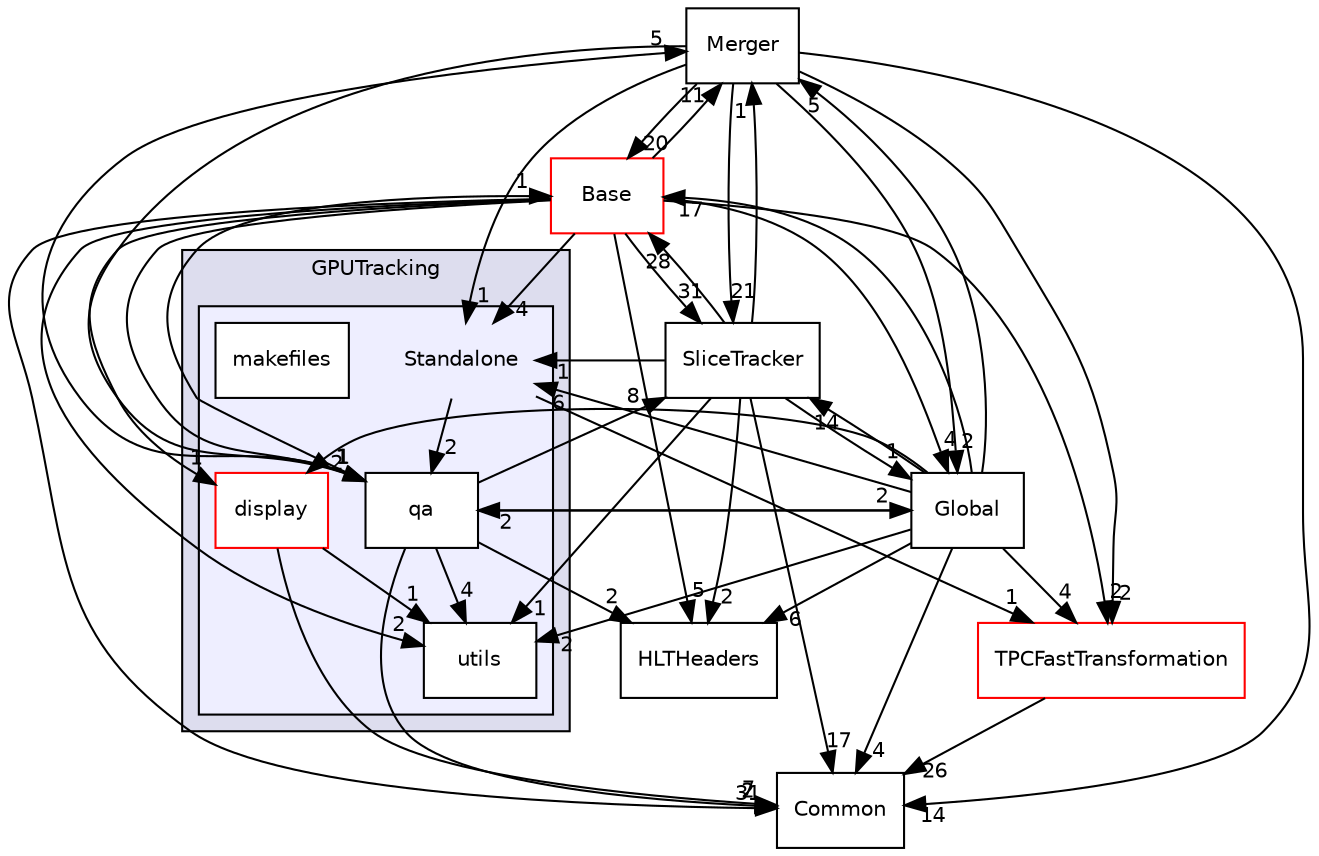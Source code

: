 digraph "/home/travis/build/AliceO2Group/AliceO2/GPU/GPUTracking/Standalone" {
  bgcolor=transparent;
  compound=true
  node [ fontsize="10", fontname="Helvetica"];
  edge [ labelfontsize="10", labelfontname="Helvetica"];
  subgraph clusterdir_77030b149987c946eb2e85728f65acc0 {
    graph [ bgcolor="#ddddee", pencolor="black", label="GPUTracking" fontname="Helvetica", fontsize="10", URL="dir_77030b149987c946eb2e85728f65acc0.html"]
  subgraph clusterdir_289ec97c7adb65139f0eb8343d5d21ae {
    graph [ bgcolor="#eeeeff", pencolor="black", label="" URL="dir_289ec97c7adb65139f0eb8343d5d21ae.html"];
    dir_289ec97c7adb65139f0eb8343d5d21ae [shape=plaintext label="Standalone"];
    dir_f75a703c2555322f99f9e21899df4536 [shape=box label="display" color="red" fillcolor="white" style="filled" URL="dir_f75a703c2555322f99f9e21899df4536.html"];
    dir_77357a4aa05272449297f3042e4af8aa [shape=box label="makefiles" color="black" fillcolor="white" style="filled" URL="dir_77357a4aa05272449297f3042e4af8aa.html"];
    dir_dc84902369092e5202e1cdf6db24d51d [shape=box label="qa" color="black" fillcolor="white" style="filled" URL="dir_dc84902369092e5202e1cdf6db24d51d.html"];
    dir_e9bb66071ff20a94d206d862bf4c4a75 [shape=box label="utils" color="black" fillcolor="white" style="filled" URL="dir_e9bb66071ff20a94d206d862bf4c4a75.html"];
  }
  }
  dir_6d1e342cb6193ce32747aa0856bf9c1e [shape=box label="HLTHeaders" URL="dir_6d1e342cb6193ce32747aa0856bf9c1e.html"];
  dir_808d5540d0c117816a4e0e1b180c8334 [shape=box label="Merger" URL="dir_808d5540d0c117816a4e0e1b180c8334.html"];
  dir_ba48ca66118492a4424f86e9da0f6902 [shape=box label="Common" URL="dir_ba48ca66118492a4424f86e9da0f6902.html"];
  dir_ee87ad93049d1677c6ffb88a968be9d4 [shape=box label="TPCFastTransformation" color="red" URL="dir_ee87ad93049d1677c6ffb88a968be9d4.html"];
  dir_442920581a03c66cf8c08ae559108050 [shape=box label="Base" color="red" URL="dir_442920581a03c66cf8c08ae559108050.html"];
  dir_b1dd2c3d7fcd0d0d24ad7c8634d4eb04 [shape=box label="Global" URL="dir_b1dd2c3d7fcd0d0d24ad7c8634d4eb04.html"];
  dir_b1a191f241d56beebc4ffdb42af892eb [shape=box label="SliceTracker" URL="dir_b1a191f241d56beebc4ffdb42af892eb.html"];
  dir_808d5540d0c117816a4e0e1b180c8334->dir_ba48ca66118492a4424f86e9da0f6902 [headlabel="14", labeldistance=1.5 headhref="dir_000689_000673.html"];
  dir_808d5540d0c117816a4e0e1b180c8334->dir_289ec97c7adb65139f0eb8343d5d21ae [headlabel="1", labeldistance=1.5 headhref="dir_000689_000692.html"];
  dir_808d5540d0c117816a4e0e1b180c8334->dir_dc84902369092e5202e1cdf6db24d51d [headlabel="1", labeldistance=1.5 headhref="dir_000689_000698.html"];
  dir_808d5540d0c117816a4e0e1b180c8334->dir_ee87ad93049d1677c6ffb88a968be9d4 [headlabel="2", labeldistance=1.5 headhref="dir_000689_000703.html"];
  dir_808d5540d0c117816a4e0e1b180c8334->dir_442920581a03c66cf8c08ae559108050 [headlabel="20", labeldistance=1.5 headhref="dir_000689_000675.html"];
  dir_808d5540d0c117816a4e0e1b180c8334->dir_b1dd2c3d7fcd0d0d24ad7c8634d4eb04 [headlabel="2", labeldistance=1.5 headhref="dir_000689_000685.html"];
  dir_808d5540d0c117816a4e0e1b180c8334->dir_b1a191f241d56beebc4ffdb42af892eb [headlabel="21", labeldistance=1.5 headhref="dir_000689_000691.html"];
  dir_289ec97c7adb65139f0eb8343d5d21ae->dir_dc84902369092e5202e1cdf6db24d51d [headlabel="2", labeldistance=1.5 headhref="dir_000692_000698.html"];
  dir_289ec97c7adb65139f0eb8343d5d21ae->dir_ee87ad93049d1677c6ffb88a968be9d4 [headlabel="1", labeldistance=1.5 headhref="dir_000692_000703.html"];
  dir_dc84902369092e5202e1cdf6db24d51d->dir_6d1e342cb6193ce32747aa0856bf9c1e [headlabel="2", labeldistance=1.5 headhref="dir_000698_000686.html"];
  dir_dc84902369092e5202e1cdf6db24d51d->dir_ba48ca66118492a4424f86e9da0f6902 [headlabel="2", labeldistance=1.5 headhref="dir_000698_000673.html"];
  dir_dc84902369092e5202e1cdf6db24d51d->dir_808d5540d0c117816a4e0e1b180c8334 [headlabel="5", labeldistance=1.5 headhref="dir_000698_000689.html"];
  dir_dc84902369092e5202e1cdf6db24d51d->dir_e9bb66071ff20a94d206d862bf4c4a75 [headlabel="4", labeldistance=1.5 headhref="dir_000698_000699.html"];
  dir_dc84902369092e5202e1cdf6db24d51d->dir_442920581a03c66cf8c08ae559108050 [headlabel="1", labeldistance=1.5 headhref="dir_000698_000675.html"];
  dir_dc84902369092e5202e1cdf6db24d51d->dir_b1dd2c3d7fcd0d0d24ad7c8634d4eb04 [headlabel="2", labeldistance=1.5 headhref="dir_000698_000685.html"];
  dir_dc84902369092e5202e1cdf6db24d51d->dir_b1a191f241d56beebc4ffdb42af892eb [headlabel="8", labeldistance=1.5 headhref="dir_000698_000691.html"];
  dir_ee87ad93049d1677c6ffb88a968be9d4->dir_ba48ca66118492a4424f86e9da0f6902 [headlabel="26", labeldistance=1.5 headhref="dir_000703_000673.html"];
  dir_442920581a03c66cf8c08ae559108050->dir_6d1e342cb6193ce32747aa0856bf9c1e [headlabel="5", labeldistance=1.5 headhref="dir_000675_000686.html"];
  dir_442920581a03c66cf8c08ae559108050->dir_808d5540d0c117816a4e0e1b180c8334 [headlabel="11", labeldistance=1.5 headhref="dir_000675_000689.html"];
  dir_442920581a03c66cf8c08ae559108050->dir_ba48ca66118492a4424f86e9da0f6902 [headlabel="31", labeldistance=1.5 headhref="dir_000675_000673.html"];
  dir_442920581a03c66cf8c08ae559108050->dir_289ec97c7adb65139f0eb8343d5d21ae [headlabel="4", labeldistance=1.5 headhref="dir_000675_000692.html"];
  dir_442920581a03c66cf8c08ae559108050->dir_dc84902369092e5202e1cdf6db24d51d [headlabel="1", labeldistance=1.5 headhref="dir_000675_000698.html"];
  dir_442920581a03c66cf8c08ae559108050->dir_e9bb66071ff20a94d206d862bf4c4a75 [headlabel="2", labeldistance=1.5 headhref="dir_000675_000699.html"];
  dir_442920581a03c66cf8c08ae559108050->dir_ee87ad93049d1677c6ffb88a968be9d4 [headlabel="2", labeldistance=1.5 headhref="dir_000675_000703.html"];
  dir_442920581a03c66cf8c08ae559108050->dir_b1dd2c3d7fcd0d0d24ad7c8634d4eb04 [headlabel="4", labeldistance=1.5 headhref="dir_000675_000685.html"];
  dir_442920581a03c66cf8c08ae559108050->dir_b1a191f241d56beebc4ffdb42af892eb [headlabel="31", labeldistance=1.5 headhref="dir_000675_000691.html"];
  dir_442920581a03c66cf8c08ae559108050->dir_f75a703c2555322f99f9e21899df4536 [headlabel="1", labeldistance=1.5 headhref="dir_000675_000693.html"];
  dir_b1dd2c3d7fcd0d0d24ad7c8634d4eb04->dir_6d1e342cb6193ce32747aa0856bf9c1e [headlabel="6", labeldistance=1.5 headhref="dir_000685_000686.html"];
  dir_b1dd2c3d7fcd0d0d24ad7c8634d4eb04->dir_ba48ca66118492a4424f86e9da0f6902 [headlabel="4", labeldistance=1.5 headhref="dir_000685_000673.html"];
  dir_b1dd2c3d7fcd0d0d24ad7c8634d4eb04->dir_808d5540d0c117816a4e0e1b180c8334 [headlabel="5", labeldistance=1.5 headhref="dir_000685_000689.html"];
  dir_b1dd2c3d7fcd0d0d24ad7c8634d4eb04->dir_289ec97c7adb65139f0eb8343d5d21ae [headlabel="6", labeldistance=1.5 headhref="dir_000685_000692.html"];
  dir_b1dd2c3d7fcd0d0d24ad7c8634d4eb04->dir_dc84902369092e5202e1cdf6db24d51d [headlabel="2", labeldistance=1.5 headhref="dir_000685_000698.html"];
  dir_b1dd2c3d7fcd0d0d24ad7c8634d4eb04->dir_e9bb66071ff20a94d206d862bf4c4a75 [headlabel="2", labeldistance=1.5 headhref="dir_000685_000699.html"];
  dir_b1dd2c3d7fcd0d0d24ad7c8634d4eb04->dir_ee87ad93049d1677c6ffb88a968be9d4 [headlabel="4", labeldistance=1.5 headhref="dir_000685_000703.html"];
  dir_b1dd2c3d7fcd0d0d24ad7c8634d4eb04->dir_442920581a03c66cf8c08ae559108050 [headlabel="17", labeldistance=1.5 headhref="dir_000685_000675.html"];
  dir_b1dd2c3d7fcd0d0d24ad7c8634d4eb04->dir_b1a191f241d56beebc4ffdb42af892eb [headlabel="14", labeldistance=1.5 headhref="dir_000685_000691.html"];
  dir_b1dd2c3d7fcd0d0d24ad7c8634d4eb04->dir_f75a703c2555322f99f9e21899df4536 [headlabel="2", labeldistance=1.5 headhref="dir_000685_000693.html"];
  dir_b1a191f241d56beebc4ffdb42af892eb->dir_6d1e342cb6193ce32747aa0856bf9c1e [headlabel="2", labeldistance=1.5 headhref="dir_000691_000686.html"];
  dir_b1a191f241d56beebc4ffdb42af892eb->dir_808d5540d0c117816a4e0e1b180c8334 [headlabel="1", labeldistance=1.5 headhref="dir_000691_000689.html"];
  dir_b1a191f241d56beebc4ffdb42af892eb->dir_ba48ca66118492a4424f86e9da0f6902 [headlabel="17", labeldistance=1.5 headhref="dir_000691_000673.html"];
  dir_b1a191f241d56beebc4ffdb42af892eb->dir_289ec97c7adb65139f0eb8343d5d21ae [headlabel="1", labeldistance=1.5 headhref="dir_000691_000692.html"];
  dir_b1a191f241d56beebc4ffdb42af892eb->dir_e9bb66071ff20a94d206d862bf4c4a75 [headlabel="1", labeldistance=1.5 headhref="dir_000691_000699.html"];
  dir_b1a191f241d56beebc4ffdb42af892eb->dir_442920581a03c66cf8c08ae559108050 [headlabel="28", labeldistance=1.5 headhref="dir_000691_000675.html"];
  dir_b1a191f241d56beebc4ffdb42af892eb->dir_b1dd2c3d7fcd0d0d24ad7c8634d4eb04 [headlabel="1", labeldistance=1.5 headhref="dir_000691_000685.html"];
  dir_f75a703c2555322f99f9e21899df4536->dir_ba48ca66118492a4424f86e9da0f6902 [headlabel="7", labeldistance=1.5 headhref="dir_000693_000673.html"];
  dir_f75a703c2555322f99f9e21899df4536->dir_e9bb66071ff20a94d206d862bf4c4a75 [headlabel="1", labeldistance=1.5 headhref="dir_000693_000699.html"];
}
